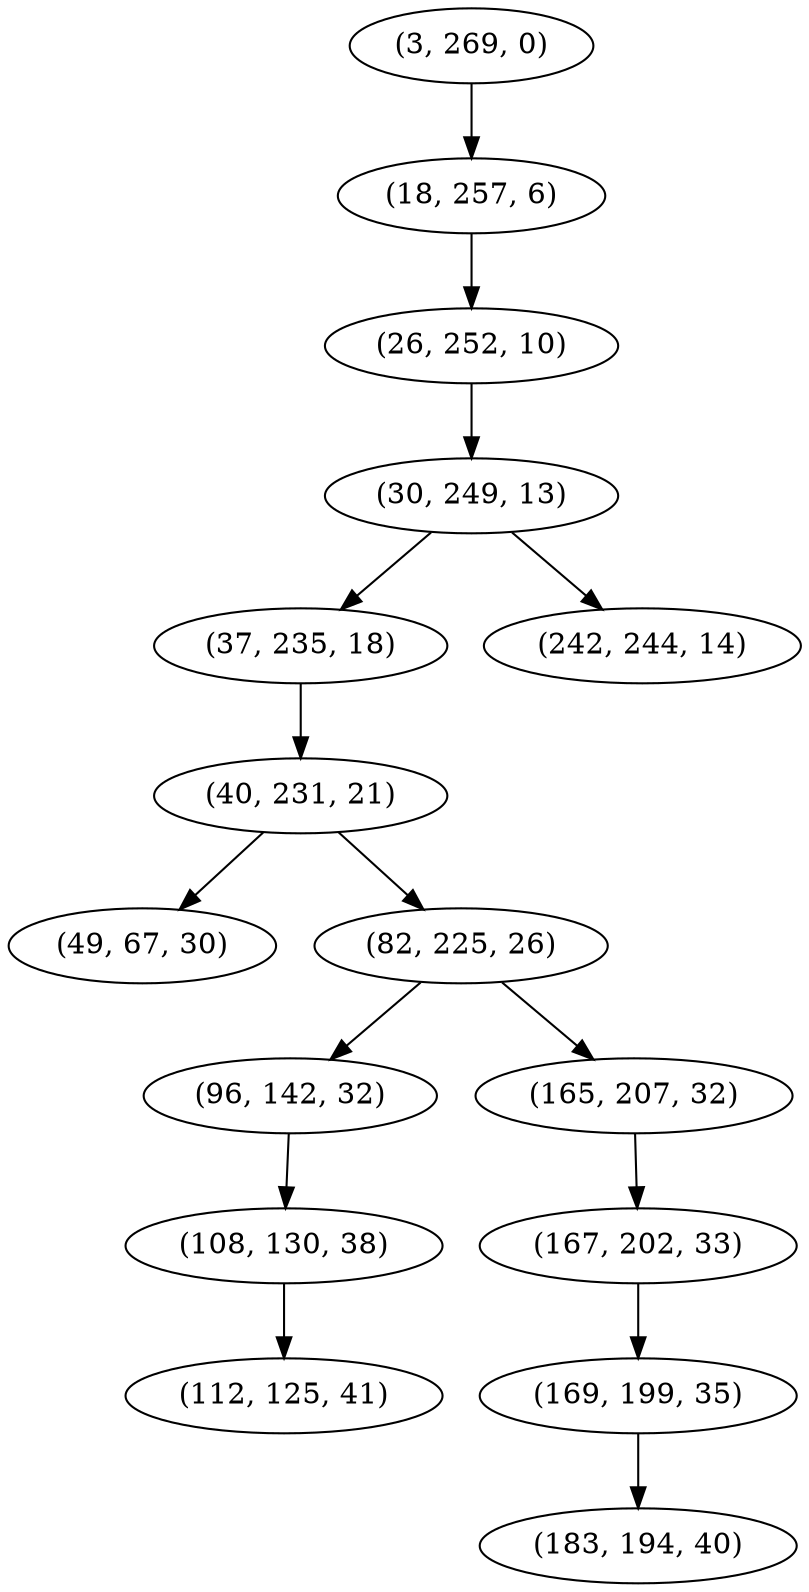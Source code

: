 digraph tree {
    "(3, 269, 0)";
    "(18, 257, 6)";
    "(26, 252, 10)";
    "(30, 249, 13)";
    "(37, 235, 18)";
    "(40, 231, 21)";
    "(49, 67, 30)";
    "(82, 225, 26)";
    "(96, 142, 32)";
    "(108, 130, 38)";
    "(112, 125, 41)";
    "(165, 207, 32)";
    "(167, 202, 33)";
    "(169, 199, 35)";
    "(183, 194, 40)";
    "(242, 244, 14)";
    "(3, 269, 0)" -> "(18, 257, 6)";
    "(18, 257, 6)" -> "(26, 252, 10)";
    "(26, 252, 10)" -> "(30, 249, 13)";
    "(30, 249, 13)" -> "(37, 235, 18)";
    "(30, 249, 13)" -> "(242, 244, 14)";
    "(37, 235, 18)" -> "(40, 231, 21)";
    "(40, 231, 21)" -> "(49, 67, 30)";
    "(40, 231, 21)" -> "(82, 225, 26)";
    "(82, 225, 26)" -> "(96, 142, 32)";
    "(82, 225, 26)" -> "(165, 207, 32)";
    "(96, 142, 32)" -> "(108, 130, 38)";
    "(108, 130, 38)" -> "(112, 125, 41)";
    "(165, 207, 32)" -> "(167, 202, 33)";
    "(167, 202, 33)" -> "(169, 199, 35)";
    "(169, 199, 35)" -> "(183, 194, 40)";
}
